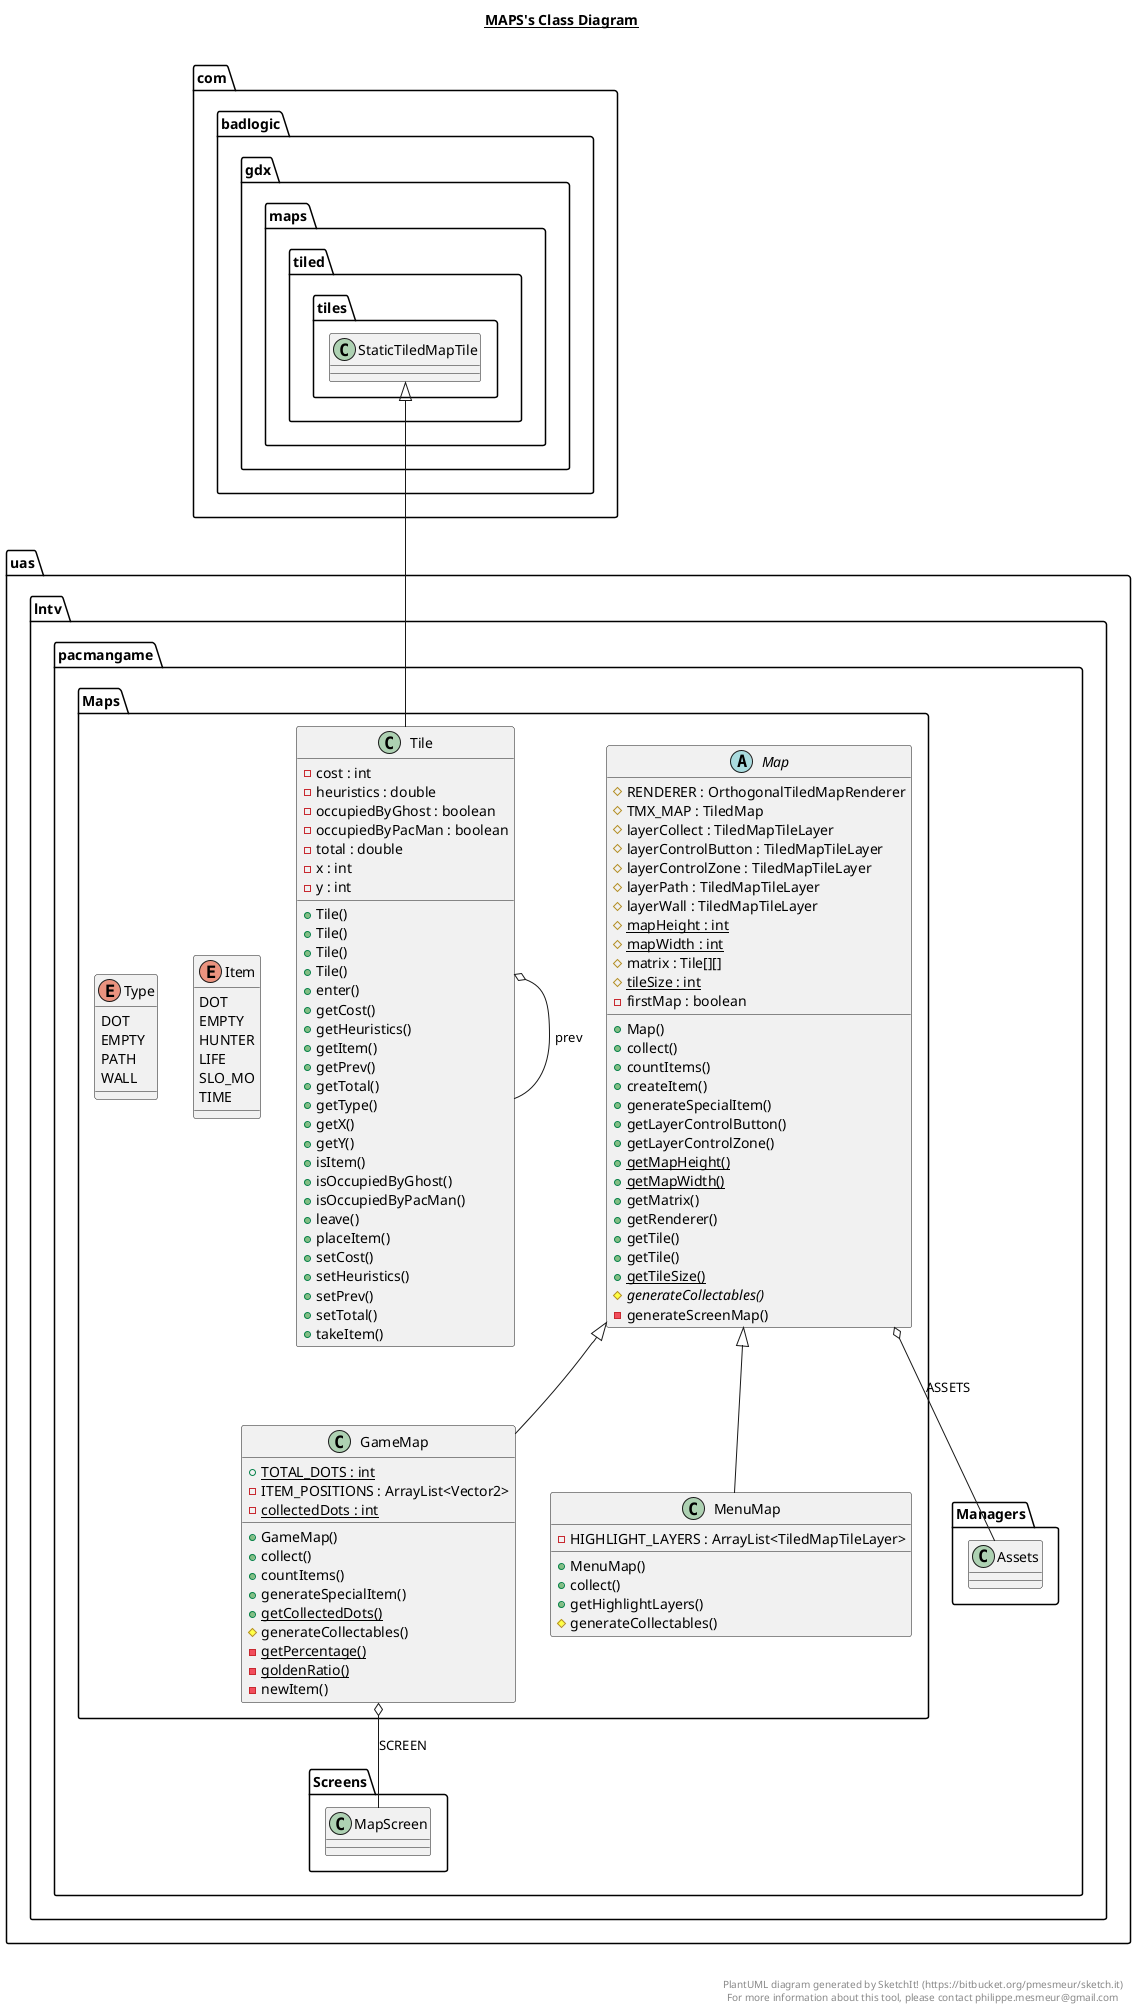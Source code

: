@startuml

title __MAPS's Class Diagram__\n

  namespace uas.lntv.pacmangame {
    namespace Maps {
      class uas.lntv.pacmangame.Maps.GameMap {
          {static} + TOTAL_DOTS : int
          - ITEM_POSITIONS : ArrayList<Vector2>
          {static} - collectedDots : int
          + GameMap()
          + collect()
          + countItems()
          + generateSpecialItem()
          {static} + getCollectedDots()
          # generateCollectables()
          {static} - getPercentage()
          {static} - goldenRatio()
          - newItem()
      }
    }
  }
  

  namespace uas.lntv.pacmangame {
    namespace Maps {
      abstract class uas.lntv.pacmangame.Maps.Map {
          # RENDERER : OrthogonalTiledMapRenderer
          # TMX_MAP : TiledMap
          # layerCollect : TiledMapTileLayer
          # layerControlButton : TiledMapTileLayer
          # layerControlZone : TiledMapTileLayer
          # layerPath : TiledMapTileLayer
          # layerWall : TiledMapTileLayer
          {static} # mapHeight : int
          {static} # mapWidth : int
          # matrix : Tile[][]
          {static} # tileSize : int
          - firstMap : boolean
          + Map()
          + collect()
          + countItems()
          + createItem()
          + generateSpecialItem()
          + getLayerControlButton()
          + getLayerControlZone()
          {static} + getMapHeight()
          {static} + getMapWidth()
          + getMatrix()
          + getRenderer()
          + getTile()
          + getTile()
          {static} + getTileSize()
          {abstract} # generateCollectables()
          - generateScreenMap()
      }
    }
  }
  

  namespace uas.lntv.pacmangame {
    namespace Maps {
      class uas.lntv.pacmangame.Maps.MenuMap {
          - HIGHLIGHT_LAYERS : ArrayList<TiledMapTileLayer>
          + MenuMap()
          + collect()
          + getHighlightLayers()
          # generateCollectables()
      }
    }
  }
  

  namespace uas.lntv.pacmangame {
    namespace Maps {
      class uas.lntv.pacmangame.Maps.Tile {
          - cost : int
          - heuristics : double
          - occupiedByGhost : boolean
          - occupiedByPacMan : boolean
          - total : double
          - x : int
          - y : int
          + Tile()
          + Tile()
          + Tile()
          + Tile()
          + enter()
          + getCost()
          + getHeuristics()
          + getItem()
          + getPrev()
          + getTotal()
          + getType()
          + getX()
          + getY()
          + isItem()
          + isOccupiedByGhost()
          + isOccupiedByPacMan()
          + leave()
          + placeItem()
          + setCost()
          + setHeuristics()
          + setPrev()
          + setTotal()
          + takeItem()
      }
    }
  }
  

  namespace uas.lntv.pacmangame {
    namespace Maps {
      enum Item {
        DOT
        EMPTY
        HUNTER
        LIFE
        SLO_MO
        TIME
      }
    }
  }
  

  namespace uas.lntv.pacmangame {
    namespace Maps {
      enum Type {
        DOT
        EMPTY
        PATH
        WALL
      }
    }
  }
  

  uas.lntv.pacmangame.Maps.GameMap -up-|> uas.lntv.pacmangame.Maps.Map
  uas.lntv.pacmangame.Maps.GameMap o-- uas.lntv.pacmangame.Screens.MapScreen : SCREEN
  uas.lntv.pacmangame.Maps.Map o-- uas.lntv.pacmangame.Managers.Assets : ASSETS
  uas.lntv.pacmangame.Maps.MenuMap -up-|> uas.lntv.pacmangame.Maps.Map
  uas.lntv.pacmangame.Maps.Tile -up-|> com.badlogic.gdx.maps.tiled.tiles.StaticTiledMapTile
  uas.lntv.pacmangame.Maps.Tile o-- uas.lntv.pacmangame.Maps.Tile.Type : TYPE
  uas.lntv.pacmangame.Maps.Tile o-- uas.lntv.pacmangame.Maps.Tile.Item : item
  uas.lntv.pacmangame.Maps.Tile o-- uas.lntv.pacmangame.Maps.Tile : prev
  uas.lntv.pacmangame.Maps.Tile +-down- uas.lntv.pacmangame.Maps.Tile.Item
  uas.lntv.pacmangame.Maps.Tile +-down- uas.lntv.pacmangame.Maps.Tile.Type


right footer


PlantUML diagram generated by SketchIt! (https://bitbucket.org/pmesmeur/sketch.it)
For more information about this tool, please contact philippe.mesmeur@gmail.com
endfooter

@enduml
